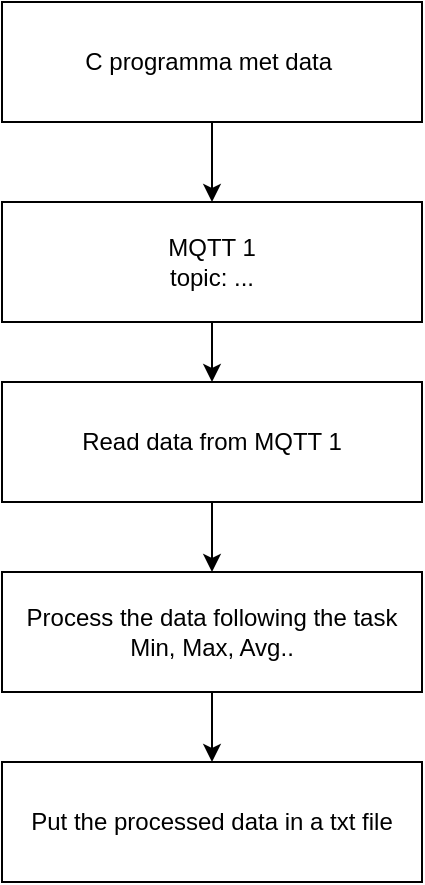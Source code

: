 <mxfile version="25.0.1">
  <diagram name="Page-1" id="KEqI9Xp7b6G898SlKosk">
    <mxGraphModel dx="1434" dy="749" grid="1" gridSize="10" guides="1" tooltips="1" connect="1" arrows="1" fold="1" page="1" pageScale="1" pageWidth="827" pageHeight="1169" math="0" shadow="0">
      <root>
        <mxCell id="0" />
        <mxCell id="1" parent="0" />
        <mxCell id="NY6U5Fp8tnFILcgl7ixG-3" value="" style="edgeStyle=orthogonalEdgeStyle;rounded=0;orthogonalLoop=1;jettySize=auto;html=1;" edge="1" parent="1" source="NY6U5Fp8tnFILcgl7ixG-1" target="NY6U5Fp8tnFILcgl7ixG-2">
          <mxGeometry relative="1" as="geometry" />
        </mxCell>
        <mxCell id="NY6U5Fp8tnFILcgl7ixG-1" value="C programma met data&amp;nbsp;" style="rounded=0;whiteSpace=wrap;html=1;" vertex="1" parent="1">
          <mxGeometry x="280" y="240" width="210" height="60" as="geometry" />
        </mxCell>
        <mxCell id="NY6U5Fp8tnFILcgl7ixG-5" value="" style="edgeStyle=orthogonalEdgeStyle;rounded=0;orthogonalLoop=1;jettySize=auto;html=1;" edge="1" parent="1" source="NY6U5Fp8tnFILcgl7ixG-2" target="NY6U5Fp8tnFILcgl7ixG-4">
          <mxGeometry relative="1" as="geometry" />
        </mxCell>
        <mxCell id="NY6U5Fp8tnFILcgl7ixG-2" value="MQTT 1&lt;div&gt;topic: ...&lt;/div&gt;" style="rounded=0;whiteSpace=wrap;html=1;" vertex="1" parent="1">
          <mxGeometry x="280" y="340" width="210" height="60" as="geometry" />
        </mxCell>
        <mxCell id="NY6U5Fp8tnFILcgl7ixG-7" value="" style="edgeStyle=orthogonalEdgeStyle;rounded=0;orthogonalLoop=1;jettySize=auto;html=1;" edge="1" parent="1" source="NY6U5Fp8tnFILcgl7ixG-4" target="NY6U5Fp8tnFILcgl7ixG-6">
          <mxGeometry relative="1" as="geometry" />
        </mxCell>
        <mxCell id="NY6U5Fp8tnFILcgl7ixG-4" value="Read data from MQTT 1" style="rounded=0;whiteSpace=wrap;html=1;" vertex="1" parent="1">
          <mxGeometry x="280" y="430" width="210" height="60" as="geometry" />
        </mxCell>
        <mxCell id="NY6U5Fp8tnFILcgl7ixG-9" value="" style="edgeStyle=orthogonalEdgeStyle;rounded=0;orthogonalLoop=1;jettySize=auto;html=1;" edge="1" parent="1" source="NY6U5Fp8tnFILcgl7ixG-6" target="NY6U5Fp8tnFILcgl7ixG-8">
          <mxGeometry relative="1" as="geometry" />
        </mxCell>
        <mxCell id="NY6U5Fp8tnFILcgl7ixG-6" value="Process the data following the task&lt;div&gt;Min, Max, Avg..&lt;/div&gt;" style="rounded=0;whiteSpace=wrap;html=1;" vertex="1" parent="1">
          <mxGeometry x="280" y="525" width="210" height="60" as="geometry" />
        </mxCell>
        <mxCell id="NY6U5Fp8tnFILcgl7ixG-8" value="Put the processed data in a txt file" style="rounded=0;whiteSpace=wrap;html=1;" vertex="1" parent="1">
          <mxGeometry x="280" y="620" width="210" height="60" as="geometry" />
        </mxCell>
      </root>
    </mxGraphModel>
  </diagram>
</mxfile>
